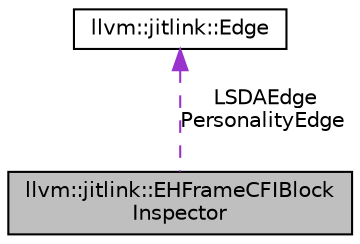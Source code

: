 digraph "llvm::jitlink::EHFrameCFIBlockInspector"
{
 // LATEX_PDF_SIZE
  bgcolor="transparent";
  edge [fontname="Helvetica",fontsize="10",labelfontname="Helvetica",labelfontsize="10"];
  node [fontname="Helvetica",fontsize="10",shape=record];
  Node1 [label="llvm::jitlink::EHFrameCFIBlock\lInspector",height=0.2,width=0.4,color="black", fillcolor="grey75", style="filled", fontcolor="black",tooltip="Inspect an eh-frame CFI record."];
  Node2 -> Node1 [dir="back",color="darkorchid3",fontsize="10",style="dashed",label=" LSDAEdge\nPersonalityEdge" ,fontname="Helvetica"];
  Node2 [label="llvm::jitlink::Edge",height=0.2,width=0.4,color="black",URL="$classllvm_1_1jitlink_1_1Edge.html",tooltip="Represents fixups and constraints in the LinkGraph."];
}

